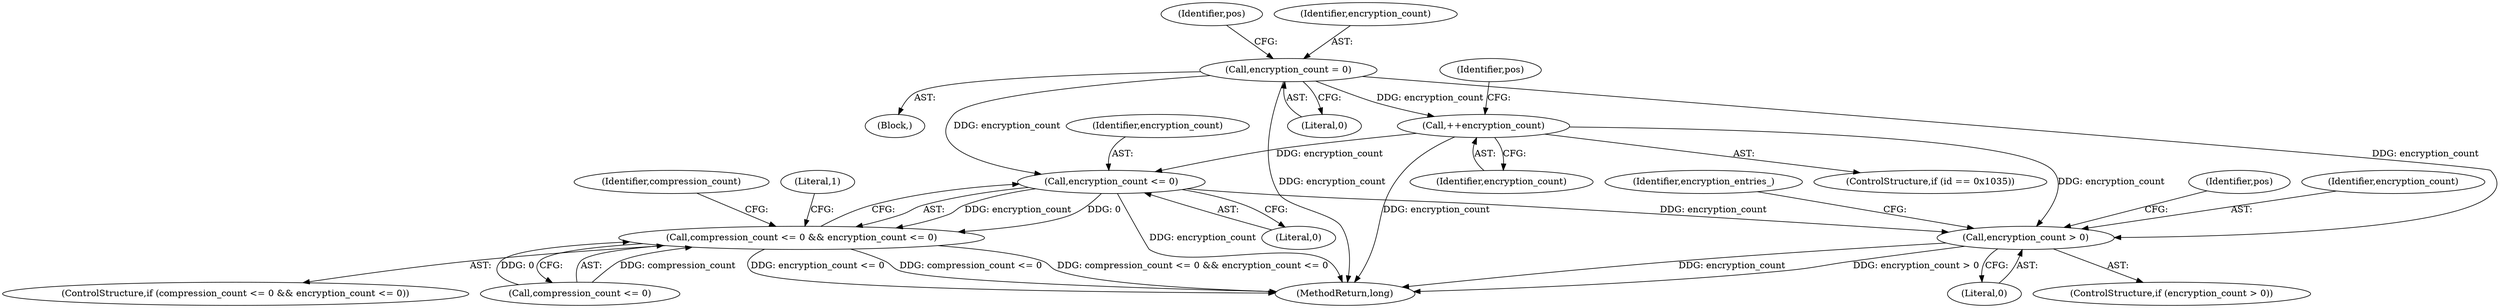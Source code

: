 digraph "0_Android_cc274e2abe8b2a6698a5c47d8aa4bb45f1f9538d_48@API" {
"1000179" [label="(Call,encryption_count <= 0)"];
"1000163" [label="(Call,++encryption_count)"];
"1000128" [label="(Call,encryption_count = 0)"];
"1000175" [label="(Call,compression_count <= 0 && encryption_count <= 0)"];
"1000200" [label="(Call,encryption_count > 0)"];
"1000179" [label="(Call,encryption_count <= 0)"];
"1000159" [label="(ControlStructure,if (id == 0x1035))"];
"1000163" [label="(Call,++encryption_count)"];
"1000180" [label="(Identifier,encryption_count)"];
"1000133" [label="(Identifier,pos)"];
"1000199" [label="(ControlStructure,if (encryption_count > 0))"];
"1000200" [label="(Call,encryption_count > 0)"];
"1000174" [label="(ControlStructure,if (compression_count <= 0 && encryption_count <= 0))"];
"1000130" [label="(Literal,0)"];
"1000128" [label="(Call,encryption_count = 0)"];
"1000202" [label="(Literal,0)"];
"1000187" [label="(Identifier,compression_count)"];
"1000217" [label="(Identifier,pos)"];
"1000176" [label="(Call,compression_count <= 0)"];
"1000129" [label="(Identifier,encryption_count)"];
"1000181" [label="(Literal,0)"];
"1000201" [label="(Identifier,encryption_count)"];
"1000166" [label="(Identifier,pos)"];
"1000110" [label="(Block,)"];
"1000164" [label="(Identifier,encryption_count)"];
"1000184" [label="(Literal,1)"];
"1000175" [label="(Call,compression_count <= 0 && encryption_count <= 0)"];
"1000368" [label="(MethodReturn,long)"];
"1000206" [label="(Identifier,encryption_entries_)"];
"1000179" -> "1000175"  [label="AST: "];
"1000179" -> "1000181"  [label="CFG: "];
"1000180" -> "1000179"  [label="AST: "];
"1000181" -> "1000179"  [label="AST: "];
"1000175" -> "1000179"  [label="CFG: "];
"1000179" -> "1000368"  [label="DDG: encryption_count"];
"1000179" -> "1000175"  [label="DDG: encryption_count"];
"1000179" -> "1000175"  [label="DDG: 0"];
"1000163" -> "1000179"  [label="DDG: encryption_count"];
"1000128" -> "1000179"  [label="DDG: encryption_count"];
"1000179" -> "1000200"  [label="DDG: encryption_count"];
"1000163" -> "1000159"  [label="AST: "];
"1000163" -> "1000164"  [label="CFG: "];
"1000164" -> "1000163"  [label="AST: "];
"1000166" -> "1000163"  [label="CFG: "];
"1000163" -> "1000368"  [label="DDG: encryption_count"];
"1000128" -> "1000163"  [label="DDG: encryption_count"];
"1000163" -> "1000200"  [label="DDG: encryption_count"];
"1000128" -> "1000110"  [label="AST: "];
"1000128" -> "1000130"  [label="CFG: "];
"1000129" -> "1000128"  [label="AST: "];
"1000130" -> "1000128"  [label="AST: "];
"1000133" -> "1000128"  [label="CFG: "];
"1000128" -> "1000368"  [label="DDG: encryption_count"];
"1000128" -> "1000200"  [label="DDG: encryption_count"];
"1000175" -> "1000174"  [label="AST: "];
"1000175" -> "1000176"  [label="CFG: "];
"1000176" -> "1000175"  [label="AST: "];
"1000184" -> "1000175"  [label="CFG: "];
"1000187" -> "1000175"  [label="CFG: "];
"1000175" -> "1000368"  [label="DDG: encryption_count <= 0"];
"1000175" -> "1000368"  [label="DDG: compression_count <= 0"];
"1000175" -> "1000368"  [label="DDG: compression_count <= 0 && encryption_count <= 0"];
"1000176" -> "1000175"  [label="DDG: compression_count"];
"1000176" -> "1000175"  [label="DDG: 0"];
"1000200" -> "1000199"  [label="AST: "];
"1000200" -> "1000202"  [label="CFG: "];
"1000201" -> "1000200"  [label="AST: "];
"1000202" -> "1000200"  [label="AST: "];
"1000206" -> "1000200"  [label="CFG: "];
"1000217" -> "1000200"  [label="CFG: "];
"1000200" -> "1000368"  [label="DDG: encryption_count"];
"1000200" -> "1000368"  [label="DDG: encryption_count > 0"];
}
